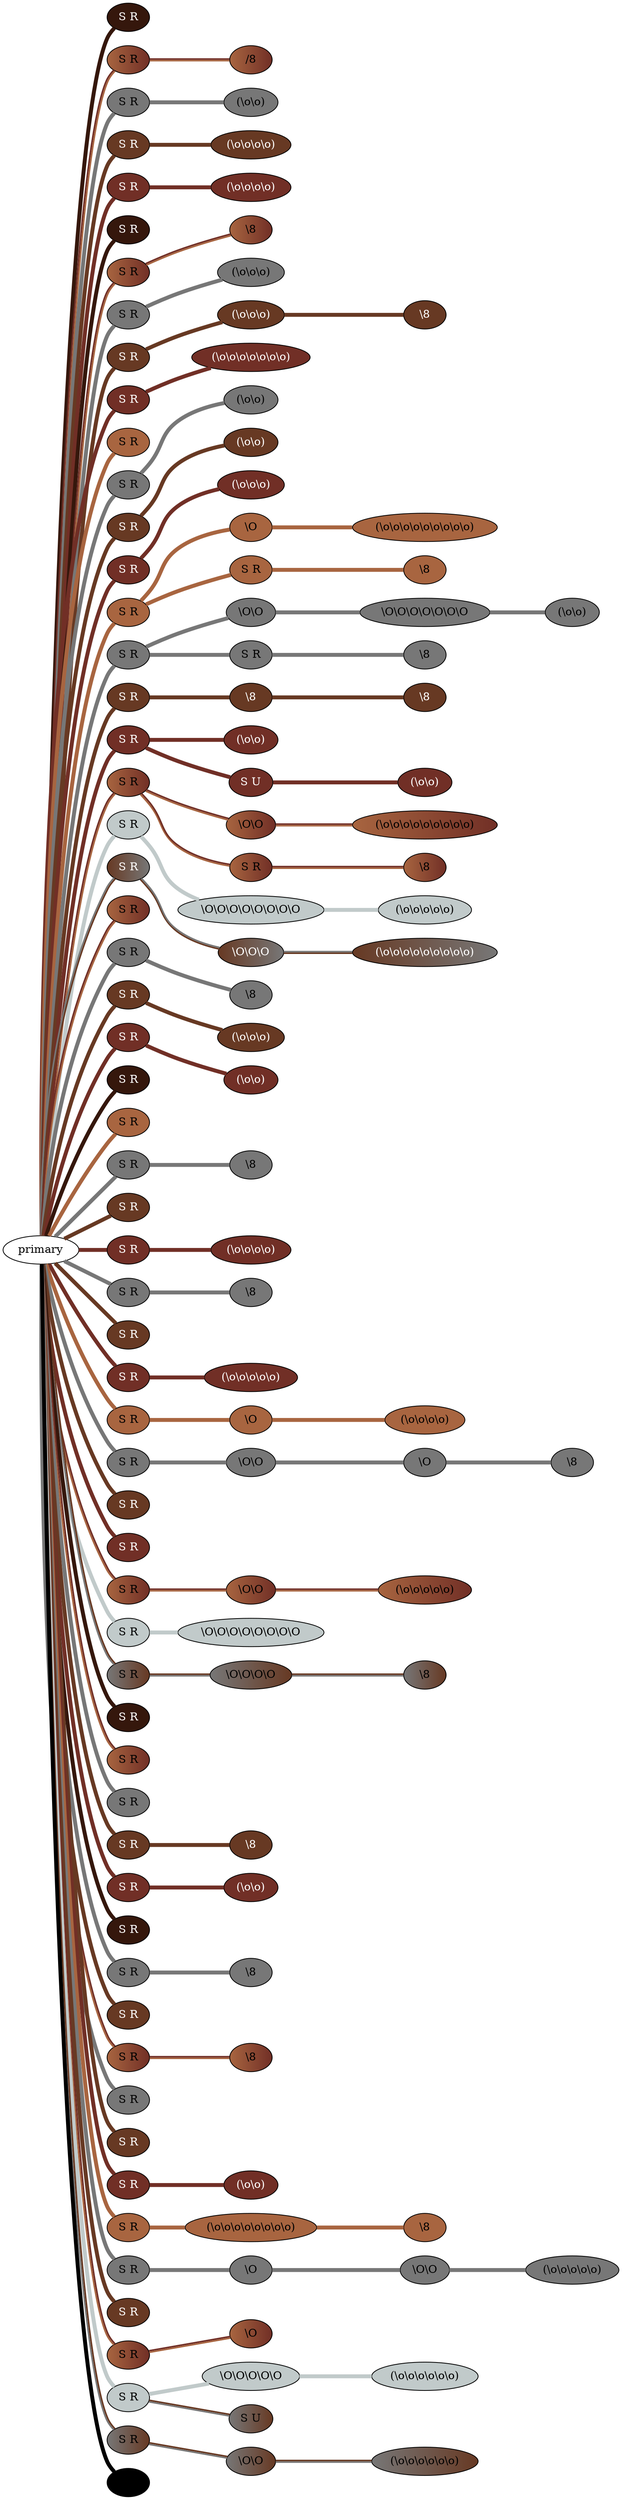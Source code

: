 graph {
 graph [rankdir=LR]
"1" [qtype="pendant_node", pendant_colors="#35170C", pendant_ply="S", pendant_attach="R", pendant_length="0.0", label="S R", style=filled, fillcolor="#35170C", fontcolor="#ffffff"]
"primary" -- "1" [qtype="pendant_link",penwidth=5,color="#35170C"]
"2" [qtype="pendant_node", pendant_colors="#A86540:#712F26", pendant_ply="S", pendant_attach="R", pendant_length="37.0", label="S R", style=filled, fillcolor="#A86540:#712F26", fontcolor="#000000"]
"primary" -- "2" [qtype="pendant_link",penwidth=2,color="#A86540:#712F26"]
"2:0" [qtype="knot_node", knot_value="1", knot_type="E", knot_position="19.5", knot_spin="S", label="/8", style=filled, fillcolor="#A86540:#712F26" , fontcolor="#000000"]
"2" -- "2:0" [qtype="knot_link",penwidth=2,color="#A86540:#712F26"]
"3" [qtype="pendant_node", pendant_colors="#777777", pendant_ply="S", pendant_attach="R", pendant_length="40.0", label="S R", style=filled, fillcolor="#777777", fontcolor="#000000"]
"primary" -- "3" [qtype="pendant_link",penwidth=5,color="#777777"]
"3:0" [qtype="knot_node", knot_value="2", knot_type="L", knot_position="19.5", knot_spin="Z", label="(\\o\\o)", style=filled, fillcolor="#777777" , fontcolor="#000000"]
"3" -- "3:0" [qtype="knot_link",penwidth=5,color="#777777"]
"4" [qtype="pendant_node", pendant_colors="#673923", pendant_ply="S", pendant_attach="R", pendant_length="34.0", label="S R", style=filled, fillcolor="#673923", fontcolor="#ffffff"]
"primary" -- "4" [qtype="pendant_link",penwidth=5,color="#673923"]
"4:0" [qtype="knot_node", knot_value="4", knot_type="L", knot_position="20.0", knot_spin="Z", label="(\\o\\o\\o\\o)", style=filled, fillcolor="#673923" , fontcolor="#ffffff"]
"4" -- "4:0" [qtype="knot_link",penwidth=5,color="#673923"]
"5" [qtype="pendant_node", pendant_colors="#712F26", pendant_ply="S", pendant_attach="R", pendant_length="39.0", label="S R", style=filled, fillcolor="#712F26", fontcolor="#ffffff"]
"primary" -- "5" [qtype="pendant_link",penwidth=5,color="#712F26"]
"5:0" [qtype="knot_node", knot_value="4", knot_type="L", knot_position="19.5", knot_spin="Z", label="(\\o\\o\\o\\o)", style=filled, fillcolor="#712F26" , fontcolor="#ffffff"]
"5" -- "5:0" [qtype="knot_link",penwidth=5,color="#712F26"]
"6" [qtype="pendant_node", pendant_colors="#35170C", pendant_ply="S", pendant_attach="R", pendant_length="1.0", label="S R", style=filled, fillcolor="#35170C", fontcolor="#ffffff"]
"primary" -- "6" [qtype="pendant_link",penwidth=5,color="#35170C"]
"7" [qtype="pendant_node", pendant_colors="#A86540:#712F26", pendant_ply="S", pendant_attach="R", pendant_length="34.0", label="S R", style=filled, fillcolor="#A86540:#712F26", fontcolor="#000000"]
"primary" -- "7" [qtype="pendant_link",penwidth=2,color="#A86540:#712F26"]
"7:0" [qtype="knot_node", knot_value="1", knot_type="E", knot_position="20.0", knot_spin="Z", label="\\8", style=filled, fillcolor="#A86540:#712F26" , fontcolor="#000000"]
"7" -- "7:0" [qtype="knot_link",penwidth=2,color="#A86540:#712F26"]
"8" [qtype="pendant_node", pendant_colors="#777777", pendant_ply="S", pendant_attach="R", pendant_length="40.0", label="S R", style=filled, fillcolor="#777777", fontcolor="#000000"]
"primary" -- "8" [qtype="pendant_link",penwidth=5,color="#777777"]
"8:0" [qtype="knot_node", knot_value="3", knot_type="L", knot_position="19.0", knot_spin="Z", label="(\\o\\o\\o)", style=filled, fillcolor="#777777" , fontcolor="#000000"]
"8" -- "8:0" [qtype="knot_link",penwidth=5,color="#777777"]
"9" [qtype="pendant_node", pendant_colors="#673923", pendant_ply="S", pendant_attach="R", pendant_length="39.0", label="S R", style=filled, fillcolor="#673923", fontcolor="#ffffff"]
"primary" -- "9" [qtype="pendant_link",penwidth=5,color="#673923"]
"9:0" [qtype="knot_node", knot_value="3", knot_type="L", knot_position="20.0", knot_spin="Z", label="(\\o\\o\\o)", style=filled, fillcolor="#673923" , fontcolor="#ffffff"]
"9" -- "9:0" [qtype="knot_link",penwidth=5,color="#673923"]
"9:1" [qtype="knot_node", knot_value="1", knot_type="E", knot_position="21.5", knot_spin="Z", label="\\8", style=filled, fillcolor="#673923" , fontcolor="#ffffff"]
"9:0" -- "9:1" [qtype="knot_link",penwidth=5,color="#673923"]
"10" [qtype="pendant_node", pendant_colors="#712F26", pendant_ply="S", pendant_attach="R", pendant_length="38.0", label="S R", style=filled, fillcolor="#712F26", fontcolor="#ffffff"]
"primary" -- "10" [qtype="pendant_link",penwidth=5,color="#712F26"]
"10:0" [qtype="knot_node", knot_value="7", knot_type="L", knot_position="19.5", knot_spin="Z", label="(\\o\\o\\o\\o\\o\\o\\o)", style=filled, fillcolor="#712F26" , fontcolor="#ffffff"]
"10" -- "10:0" [qtype="knot_link",penwidth=5,color="#712F26"]
"11" [qtype="pendant_node", pendant_colors="#A86540", pendant_ply="S", pendant_attach="R", pendant_length="29.0", label="S R", style=filled, fillcolor="#A86540", fontcolor="#000000"]
"primary" -- "11" [qtype="pendant_link",penwidth=5,color="#A86540"]
"12" [qtype="pendant_node", pendant_colors="#777777", pendant_ply="S", pendant_attach="R", pendant_length="40.0", label="S R", style=filled, fillcolor="#777777", fontcolor="#000000"]
"primary" -- "12" [qtype="pendant_link",penwidth=5,color="#777777"]
"12:0" [qtype="knot_node", knot_value="2", knot_type="L", knot_position="19.0", knot_spin="Z", label="(\\o\\o)", style=filled, fillcolor="#777777" , fontcolor="#000000"]
"12" -- "12:0" [qtype="knot_link",penwidth=5,color="#777777"]
"13" [qtype="pendant_node", pendant_colors="#673923", pendant_ply="S", pendant_attach="R", pendant_length="40.0", label="S R", style=filled, fillcolor="#673923", fontcolor="#ffffff"]
"primary" -- "13" [qtype="pendant_link",penwidth=5,color="#673923"]
"13:0" [qtype="knot_node", knot_value="2", knot_type="L", knot_position="19.0", knot_spin="Z", label="(\\o\\o)", style=filled, fillcolor="#673923" , fontcolor="#ffffff"]
"13" -- "13:0" [qtype="knot_link",penwidth=5,color="#673923"]
"14" [qtype="pendant_node", pendant_colors="#712F26", pendant_ply="S", pendant_attach="R", pendant_length="19.0", label="S R", style=filled, fillcolor="#712F26", fontcolor="#ffffff"]
"primary" -- "14" [qtype="pendant_link",penwidth=5,color="#712F26"]
"14:0" [qtype="knot_node", knot_value="3", knot_type="L", knot_position="18.5", knot_spin="Z", label="(\\o\\o\\o)", style=filled, fillcolor="#712F26" , fontcolor="#ffffff"]
"14" -- "14:0" [qtype="knot_link",penwidth=5,color="#712F26"]
"15" [qtype="pendant_node", pendant_colors="#A86540", pendant_ply="S", pendant_attach="R", pendant_length="36.0", label="S R", style=filled, fillcolor="#A86540", fontcolor="#000000"]
"primary" -- "15" [qtype="pendant_link",penwidth=5,color="#A86540"]
"15:0" [qtype="knot_node", knot_value="1", knot_type="S", knot_position="11.5", knot_spin="Z", label="\\O", style=filled, fillcolor="#A86540" , fontcolor="#000000"]
"15" -- "15:0" [qtype="knot_link",penwidth=5,color="#A86540"]
"15:1" [qtype="knot_node", knot_value="9", knot_type="L", knot_position="19.0", knot_spin="Z", label="(\\o\\o\\o\\o\\o\\o\\o\\o\\o)", style=filled, fillcolor="#A86540" , fontcolor="#000000"]
"15:0" -- "15:1" [qtype="knot_link",penwidth=5,color="#A86540"]
"15s1" [qtype="pendant_node", pendant_colors="#A86540", pendant_ply="S", pendant_attach="R", pendant_length="18.0", label="S R", style=filled, fillcolor="#A86540", fontcolor="#000000"]
"15" -- "15s1" [qtype="pendant_link",penwidth=5,color="#A86540"]
"15s1:0" [qtype="knot_node", knot_value="1", knot_type="E", knot_position="18.0", knot_spin="Z", label="\\8", style=filled, fillcolor="#A86540" , fontcolor="#000000"]
"15s1" -- "15s1:0" [qtype="knot_link",penwidth=5,color="#A86540"]
"16" [qtype="pendant_node", pendant_colors="#777777", pendant_ply="S", pendant_attach="R", pendant_length="37.0", label="S R", style=filled, fillcolor="#777777", fontcolor="#000000"]
"primary" -- "16" [qtype="pendant_link",penwidth=5,color="#777777"]
"16:0" [qtype="knot_node", knot_value="2", knot_type="S", knot_position="6.0", knot_spin="Z", label="\\O\\O", style=filled, fillcolor="#777777" , fontcolor="#000000"]
"16" -- "16:0" [qtype="knot_link",penwidth=5,color="#777777"]
"16:1" [qtype="knot_node", knot_value="7", knot_type="S", knot_position="12.5", knot_spin="Z", label="\\O\\O\\O\\O\\O\\O\\O", style=filled, fillcolor="#777777" , fontcolor="#000000"]
"16:0" -- "16:1" [qtype="knot_link",penwidth=5,color="#777777"]
"16:2" [qtype="knot_node", knot_value="2", knot_type="L", knot_position="19.0", knot_spin="Z", label="(\\o\\o)", style=filled, fillcolor="#777777" , fontcolor="#000000"]
"16:1" -- "16:2" [qtype="knot_link",penwidth=5,color="#777777"]
"16s1" [qtype="pendant_node", pendant_colors="#777777", pendant_ply="S", pendant_attach="R", pendant_length="29.0", label="S R", style=filled, fillcolor="#777777", fontcolor="#000000"]
"16" -- "16s1" [qtype="pendant_link",penwidth=5,color="#777777"]
"16s1:0" [qtype="knot_node", knot_value="1", knot_type="E", knot_position="18.0", knot_spin="Z", label="\\8", style=filled, fillcolor="#777777" , fontcolor="#000000"]
"16s1" -- "16s1:0" [qtype="knot_link",penwidth=5,color="#777777"]
"17" [qtype="pendant_node", pendant_colors="#673923", pendant_ply="S", pendant_attach="R", pendant_length="39.0", label="S R", style=filled, fillcolor="#673923", fontcolor="#ffffff"]
"primary" -- "17" [qtype="pendant_link",penwidth=5,color="#673923"]
"17:0" [qtype="knot_node", knot_value="1", knot_type="E", knot_position="19.0", knot_spin="Z", label="\\8", style=filled, fillcolor="#673923" , fontcolor="#ffffff"]
"17" -- "17:0" [qtype="knot_link",penwidth=5,color="#673923"]
"17:1" [qtype="knot_node", knot_value="1", knot_type="E", knot_position="19.5", knot_spin="Z", label="\\8", style=filled, fillcolor="#673923" , fontcolor="#ffffff"]
"17:0" -- "17:1" [qtype="knot_link",penwidth=5,color="#673923"]
"18" [qtype="pendant_node", pendant_colors="#712F26", pendant_ply="S", pendant_attach="R", pendant_length="39.0", label="S R", style=filled, fillcolor="#712F26", fontcolor="#ffffff"]
"primary" -- "18" [qtype="pendant_link",penwidth=5,color="#712F26"]
"18:0" [qtype="knot_node", knot_value="2", knot_type="L", knot_position="18.0", knot_spin="Z", label="(\\o\\o)", style=filled, fillcolor="#712F26" , fontcolor="#ffffff"]
"18" -- "18:0" [qtype="knot_link",penwidth=5,color="#712F26"]
"18s1" [qtype="pendant_node", pendant_colors="#712F26", pendant_ply="S", pendant_attach="U", pendant_length="30.0", label="S U", style=filled, fillcolor="#712F26", fontcolor="#ffffff"]
"18" -- "18s1" [qtype="pendant_link",penwidth=5,color="#712F26"]
"18s1:0" [qtype="knot_node", knot_value="2", knot_type="L", knot_position="12.0", knot_spin="Z", label="(\\o\\o)", style=filled, fillcolor="#712F26" , fontcolor="#ffffff"]
"18s1" -- "18s1:0" [qtype="knot_link",penwidth=5,color="#712F26"]
"19" [qtype="pendant_node", pendant_colors="#A86540:#712F26", pendant_ply="S", pendant_attach="R", pendant_length="37.0", label="S R", style=filled, fillcolor="#A86540:#712F26", fontcolor="#000000"]
"primary" -- "19" [qtype="pendant_link",penwidth=2,color="#A86540:#712F26"]
"19:0" [qtype="knot_node", knot_value="2", knot_type="S", knot_position="12.0", knot_spin="Z", label="\\O\\O", style=filled, fillcolor="#A86540:#712F26" , fontcolor="#000000"]
"19" -- "19:0" [qtype="knot_link",penwidth=2,color="#A86540:#712F26"]
"19:1" [qtype="knot_node", knot_value="9", knot_type="L", knot_position="19.0", knot_spin="Z", label="(\\o\\o\\o\\o\\o\\o\\o\\o\\o)", style=filled, fillcolor="#A86540:#712F26" , fontcolor="#000000"]
"19:0" -- "19:1" [qtype="knot_link",penwidth=2,color="#A86540:#712F26"]
"19s1" [qtype="pendant_node", pendant_colors="#A86540:#712F26", pendant_ply="S", pendant_attach="R", pendant_length="36.0", label="S R", style=filled, fillcolor="#A86540:#712F26", fontcolor="#000000"]
"19" -- "19s1" [qtype="pendant_link",penwidth=2,color="#A86540:#712F26"]
"19s1:0" [qtype="knot_node", knot_value="1", knot_type="E", knot_position="18.0", knot_spin="Z", label="\\8", style=filled, fillcolor="#A86540:#712F26" , fontcolor="#000000"]
"19s1" -- "19s1:0" [qtype="knot_link",penwidth=2,color="#A86540:#712F26"]
"20" [qtype="pendant_node", pendant_colors="#C1CACA", pendant_ply="S", pendant_attach="R", pendant_length="21.5", label="S R", style=filled, fillcolor="#C1CACA", fontcolor="#000000"]
"primary" -- "20" [qtype="pendant_link",penwidth=5,color="#C1CACA"]
"20:0" [qtype="knot_node", knot_value="8", knot_type="S", knot_position="12.0", knot_spin="Z", label="\\O\\O\\O\\O\\O\\O\\O\\O", style=filled, fillcolor="#C1CACA" , fontcolor="#000000"]
"20" -- "20:0" [qtype="knot_link",penwidth=5,color="#C1CACA"]
"20:1" [qtype="knot_node", knot_value="5", knot_type="L", knot_position="16.5", knot_spin="Z", label="(\\o\\o\\o\\o\\o)", style=filled, fillcolor="#C1CACA" , fontcolor="#000000"]
"20:0" -- "20:1" [qtype="knot_link",penwidth=5,color="#C1CACA"]
"21" [qtype="pendant_node", pendant_colors="#673923:#777777", pendant_ply="S", pendant_attach="R", pendant_length="36.0", label="S R", style=filled, fillcolor="#673923:#777777", fontcolor="#ffffff"]
"primary" -- "21" [qtype="pendant_link",penwidth=2,color="#673923:#777777"]
"21:0" [qtype="knot_node", knot_value="3", knot_type="S", knot_position="12.0", knot_spin="Z", label="\\O\\O\\O", style=filled, fillcolor="#673923:#777777" , fontcolor="#ffffff"]
"21" -- "21:0" [qtype="knot_link",penwidth=2,color="#673923:#777777"]
"21:1" [qtype="knot_node", knot_value="9", knot_type="L", knot_position="19.0", knot_spin="Z", label="(\\o\\o\\o\\o\\o\\o\\o\\o\\o)", style=filled, fillcolor="#673923:#777777" , fontcolor="#ffffff"]
"21:0" -- "21:1" [qtype="knot_link",penwidth=2,color="#673923:#777777"]
"22" [qtype="pendant_node", pendant_colors="#A86540:#712F26", pendant_ply="S", pendant_attach="R", pendant_length="38.0", label="S R", style=filled, fillcolor="#A86540:#712F26", fontcolor="#000000"]
"primary" -- "22" [qtype="pendant_link",penwidth=2,color="#A86540:#712F26"]
"23" [qtype="pendant_node", pendant_colors="#777777", pendant_ply="S", pendant_attach="R", pendant_length="39.0", label="S R", style=filled, fillcolor="#777777", fontcolor="#000000"]
"primary" -- "23" [qtype="pendant_link",penwidth=5,color="#777777"]
"23:0" [qtype="knot_node", knot_value="1", knot_type="E", knot_position="19.0", knot_spin="Z", label="\\8", style=filled, fillcolor="#777777" , fontcolor="#000000"]
"23" -- "23:0" [qtype="knot_link",penwidth=5,color="#777777"]
"24" [qtype="pendant_node", pendant_colors="#673923", pendant_ply="S", pendant_attach="R", pendant_length="40.0", label="S R", style=filled, fillcolor="#673923", fontcolor="#ffffff"]
"primary" -- "24" [qtype="pendant_link",penwidth=5,color="#673923"]
"24:0" [qtype="knot_node", knot_value="3", knot_type="L", knot_position="20.0", knot_spin="Z", label="(\\o\\o\\o)", style=filled, fillcolor="#673923" , fontcolor="#ffffff"]
"24" -- "24:0" [qtype="knot_link",penwidth=5,color="#673923"]
"25" [qtype="pendant_node", pendant_colors="#712F26", pendant_ply="S", pendant_attach="R", pendant_length="38.0", label="S R", style=filled, fillcolor="#712F26", fontcolor="#ffffff"]
"primary" -- "25" [qtype="pendant_link",penwidth=5,color="#712F26"]
"25:0" [qtype="knot_node", knot_value="2", knot_type="L", knot_position="19.0", knot_spin="Z", label="(\\o\\o)", style=filled, fillcolor="#712F26" , fontcolor="#ffffff"]
"25" -- "25:0" [qtype="knot_link",penwidth=5,color="#712F26"]
"26" [qtype="pendant_node", pendant_colors="#35170C", pendant_ply="S", pendant_attach="R", pendant_length="0.0", label="S R", style=filled, fillcolor="#35170C", fontcolor="#ffffff"]
"primary" -- "26" [qtype="pendant_link",penwidth=5,color="#35170C"]
"27" [qtype="pendant_node", pendant_colors="#A86540", pendant_ply="S", pendant_attach="R", pendant_length="39.0", label="S R", style=filled, fillcolor="#A86540", fontcolor="#000000"]
"primary" -- "27" [qtype="pendant_link",penwidth=5,color="#A86540"]
"28" [qtype="pendant_node", pendant_colors="#777777", pendant_ply="S", pendant_attach="R", pendant_length="39.0", label="S R", style=filled, fillcolor="#777777", fontcolor="#000000"]
"primary" -- "28" [qtype="pendant_link",penwidth=5,color="#777777"]
"28:0" [qtype="knot_node", knot_value="1", knot_type="E", knot_position="18.0", knot_spin="Z", label="\\8", style=filled, fillcolor="#777777" , fontcolor="#000000"]
"28" -- "28:0" [qtype="knot_link",penwidth=5,color="#777777"]
"29" [qtype="pendant_node", pendant_colors="#673923", pendant_ply="S", pendant_attach="R", pendant_length="43.0", label="S R", style=filled, fillcolor="#673923", fontcolor="#ffffff"]
"primary" -- "29" [qtype="pendant_link",penwidth=5,color="#673923"]
"30" [qtype="pendant_node", pendant_colors="#712F26", pendant_ply="S", pendant_attach="R", pendant_length="36.0", label="S R", style=filled, fillcolor="#712F26", fontcolor="#ffffff"]
"primary" -- "30" [qtype="pendant_link",penwidth=5,color="#712F26"]
"30:0" [qtype="knot_node", knot_value="4", knot_type="L", knot_position="19.0", knot_spin="Z", label="(\\o\\o\\o\\o)", style=filled, fillcolor="#712F26" , fontcolor="#ffffff"]
"30" -- "30:0" [qtype="knot_link",penwidth=5,color="#712F26"]
"31" [qtype="pendant_node", pendant_colors="#777777", pendant_ply="S", pendant_attach="R", pendant_length="37.0", label="S R", style=filled, fillcolor="#777777", fontcolor="#000000"]
"primary" -- "31" [qtype="pendant_link",penwidth=5,color="#777777"]
"31:0" [qtype="knot_node", knot_value="1", knot_type="E", knot_position="18.5", knot_spin="Z", label="\\8", style=filled, fillcolor="#777777" , fontcolor="#000000"]
"31" -- "31:0" [qtype="knot_link",penwidth=5,color="#777777"]
"32" [qtype="pendant_node", pendant_colors="#673923", pendant_ply="S", pendant_attach="R", pendant_length="23.0", label="S R", style=filled, fillcolor="#673923", fontcolor="#ffffff"]
"primary" -- "32" [qtype="pendant_link",penwidth=5,color="#673923"]
"33" [qtype="pendant_node", pendant_colors="#712F26", pendant_ply="S", pendant_attach="R", pendant_length="26.5", label="S R", style=filled, fillcolor="#712F26", fontcolor="#ffffff"]
"primary" -- "33" [qtype="pendant_link",penwidth=5,color="#712F26"]
"33:0" [qtype="knot_node", knot_value="5", knot_type="L", knot_position="20.0", knot_spin="Z", label="(\\o\\o\\o\\o\\o)", style=filled, fillcolor="#712F26" , fontcolor="#ffffff"]
"33" -- "33:0" [qtype="knot_link",penwidth=5,color="#712F26"]
"34" [qtype="pendant_node", pendant_colors="#A86540", pendant_ply="S", pendant_attach="R", pendant_length="23.0", label="S R", style=filled, fillcolor="#A86540", fontcolor="#000000"]
"primary" -- "34" [qtype="pendant_link",penwidth=5,color="#A86540"]
"34:0" [qtype="knot_node", knot_value="1", knot_type="S", knot_position="12.5", knot_spin="Z", label="\\O", style=filled, fillcolor="#A86540" , fontcolor="#000000"]
"34" -- "34:0" [qtype="knot_link",penwidth=5,color="#A86540"]
"34:1" [qtype="knot_node", knot_value="4", knot_type="L", knot_position="20.5", knot_spin="Z", label="(\\o\\o\\o\\o)", style=filled, fillcolor="#A86540" , fontcolor="#000000"]
"34:0" -- "34:1" [qtype="knot_link",penwidth=5,color="#A86540"]
"35" [qtype="pendant_node", pendant_colors="#777777", pendant_ply="S", pendant_attach="R", pendant_length="23.0", label="S R", style=filled, fillcolor="#777777", fontcolor="#000000"]
"primary" -- "35" [qtype="pendant_link",penwidth=5,color="#777777"]
"35:0" [qtype="knot_node", knot_value="2", knot_type="S", knot_position="7.0", knot_spin="Z", label="\\O\\O", style=filled, fillcolor="#777777" , fontcolor="#000000"]
"35" -- "35:0" [qtype="knot_link",penwidth=5,color="#777777"]
"35:1" [qtype="knot_node", knot_value="1", knot_type="S", knot_position="13.0", knot_spin="Z", label="\\O", style=filled, fillcolor="#777777" , fontcolor="#000000"]
"35:0" -- "35:1" [qtype="knot_link",penwidth=5,color="#777777"]
"35:2" [qtype="knot_node", knot_value="1", knot_type="E", knot_position="20.0", knot_spin="Z", label="\\8", style=filled, fillcolor="#777777" , fontcolor="#000000"]
"35:1" -- "35:2" [qtype="knot_link",penwidth=5,color="#777777"]
"36" [qtype="pendant_node", pendant_colors="#673923", pendant_ply="S", pendant_attach="R", pendant_length="38.0", label="S R", style=filled, fillcolor="#673923", fontcolor="#ffffff"]
"primary" -- "36" [qtype="pendant_link",penwidth=5,color="#673923"]
"37" [qtype="pendant_node", pendant_colors="#712F26", pendant_ply="S", pendant_attach="R", pendant_length="38.0", label="S R", style=filled, fillcolor="#712F26", fontcolor="#ffffff"]
"primary" -- "37" [qtype="pendant_link",penwidth=5,color="#712F26"]
"38" [qtype="pendant_node", pendant_colors="#A86540:#712F26", pendant_ply="S", pendant_attach="R", pendant_length="39.0", label="S R", style=filled, fillcolor="#A86540:#712F26", fontcolor="#000000"]
"primary" -- "38" [qtype="pendant_link",penwidth=2,color="#A86540:#712F26"]
"38:0" [qtype="knot_node", knot_value="2", knot_type="S", knot_position="14.0", knot_spin="Z", label="\\O\\O", style=filled, fillcolor="#A86540:#712F26" , fontcolor="#000000"]
"38" -- "38:0" [qtype="knot_link",penwidth=2,color="#A86540:#712F26"]
"38:1" [qtype="knot_node", knot_value="5", knot_type="L", knot_position="20.5", knot_spin="Z", label="(\\o\\o\\o\\o\\o)", style=filled, fillcolor="#A86540:#712F26" , fontcolor="#000000"]
"38:0" -- "38:1" [qtype="knot_link",penwidth=2,color="#A86540:#712F26"]
"39" [qtype="pendant_node", pendant_colors="#C1CACA", pendant_ply="S", pendant_attach="R", pendant_length="27.0", label="S R", style=filled, fillcolor="#C1CACA", fontcolor="#000000"]
"primary" -- "39" [qtype="pendant_link",penwidth=5,color="#C1CACA"]
"39:0" [qtype="knot_node", knot_value="8", knot_type="S", knot_position="14.0", knot_spin="Z", label="\\O\\O\\O\\O\\O\\O\\O\\O", style=filled, fillcolor="#C1CACA" , fontcolor="#000000"]
"39" -- "39:0" [qtype="knot_link",penwidth=5,color="#C1CACA"]
"40" [qtype="pendant_node", pendant_colors="#777777:#673923", pendant_ply="S", pendant_attach="R", pendant_length="23.0", label="S R", style=filled, fillcolor="#777777:#673923", fontcolor="#000000"]
"primary" -- "40" [qtype="pendant_link",penwidth=2,color="#777777:#673923"]
"40:0" [qtype="knot_node", knot_value="4", knot_type="S", knot_position="14.5", knot_spin="Z", label="\\O\\O\\O\\O", style=filled, fillcolor="#777777:#673923" , fontcolor="#000000"]
"40" -- "40:0" [qtype="knot_link",penwidth=2,color="#777777:#673923"]
"40:1" [qtype="knot_node", knot_value="1", knot_type="E", knot_position="21.0", knot_spin="Z", label="\\8", style=filled, fillcolor="#777777:#673923" , fontcolor="#000000"]
"40:0" -- "40:1" [qtype="knot_link",penwidth=2,color="#777777:#673923"]
"41" [qtype="pendant_node", pendant_colors="#35170C", pendant_ply="S", pendant_attach="R", pendant_length="0.5", label="S R", style=filled, fillcolor="#35170C", fontcolor="#ffffff"]
"primary" -- "41" [qtype="pendant_link",penwidth=5,color="#35170C"]
"42" [qtype="pendant_node", pendant_colors="#A86540:#712F26", pendant_ply="S", pendant_attach="R", pendant_length="40.0", label="S R", style=filled, fillcolor="#A86540:#712F26", fontcolor="#000000"]
"primary" -- "42" [qtype="pendant_link",penwidth=2,color="#A86540:#712F26"]
"43" [qtype="pendant_node", pendant_colors="#777777", pendant_ply="S", pendant_attach="R", pendant_length="30.0", label="S R", style=filled, fillcolor="#777777", fontcolor="#000000"]
"primary" -- "43" [qtype="pendant_link",penwidth=5,color="#777777"]
"44" [qtype="pendant_node", pendant_colors="#673923", pendant_ply="S", pendant_attach="R", pendant_length="39.0", label="S R", style=filled, fillcolor="#673923", fontcolor="#ffffff"]
"primary" -- "44" [qtype="pendant_link",penwidth=5,color="#673923"]
"44:0" [qtype="knot_node", knot_value="1", knot_type="E", knot_position="19.5", knot_spin="Z", label="\\8", style=filled, fillcolor="#673923" , fontcolor="#ffffff"]
"44" -- "44:0" [qtype="knot_link",penwidth=5,color="#673923"]
"45" [qtype="pendant_node", pendant_colors="#712F26", pendant_ply="S", pendant_attach="R", pendant_length="39.0", label="S R", style=filled, fillcolor="#712F26", fontcolor="#ffffff"]
"primary" -- "45" [qtype="pendant_link",penwidth=5,color="#712F26"]
"45:0" [qtype="knot_node", knot_value="2", knot_type="L", knot_position="18.5", knot_spin="Z", label="(\\o\\o)", style=filled, fillcolor="#712F26" , fontcolor="#ffffff"]
"45" -- "45:0" [qtype="knot_link",penwidth=5,color="#712F26"]
"46" [qtype="pendant_node", pendant_colors="#35170C", pendant_ply="S", pendant_attach="R", pendant_length="0.0", label="S R", style=filled, fillcolor="#35170C", fontcolor="#ffffff"]
"primary" -- "46" [qtype="pendant_link",penwidth=5,color="#35170C"]
"47" [qtype="pendant_node", pendant_colors="#777777", pendant_ply="S", pendant_attach="R", pendant_length="28.0", label="S R", style=filled, fillcolor="#777777", fontcolor="#000000"]
"primary" -- "47" [qtype="pendant_link",penwidth=5,color="#777777"]
"47:0" [qtype="knot_node", knot_value="1", knot_type="E", knot_position="19.5", knot_spin="Z", label="\\8", style=filled, fillcolor="#777777" , fontcolor="#000000"]
"47" -- "47:0" [qtype="knot_link",penwidth=5,color="#777777"]
"48" [qtype="pendant_node", pendant_colors="#673923", pendant_ply="S", pendant_attach="R", pendant_length="40.0", label="S R", style=filled, fillcolor="#673923", fontcolor="#ffffff"]
"primary" -- "48" [qtype="pendant_link",penwidth=5,color="#673923"]
"49" [qtype="pendant_node", pendant_colors="#A86540:#712F26", pendant_ply="S", pendant_attach="R", pendant_length="40.0", label="S R", style=filled, fillcolor="#A86540:#712F26", fontcolor="#000000"]
"primary" -- "49" [qtype="pendant_link",penwidth=2,color="#A86540:#712F26"]
"49:0" [qtype="knot_node", knot_value="1", knot_type="E", knot_position="20.0", knot_spin="Z", label="\\8", style=filled, fillcolor="#A86540:#712F26" , fontcolor="#000000"]
"49" -- "49:0" [qtype="knot_link",penwidth=2,color="#A86540:#712F26"]
"50" [qtype="pendant_node", pendant_colors="#777777", pendant_ply="S", pendant_attach="R", pendant_length="30.5", label="S R", style=filled, fillcolor="#777777", fontcolor="#000000"]
"primary" -- "50" [qtype="pendant_link",penwidth=5,color="#777777"]
"51" [qtype="pendant_node", pendant_colors="#673923", pendant_ply="S", pendant_attach="R", pendant_length="41.0", label="S R", style=filled, fillcolor="#673923", fontcolor="#ffffff"]
"primary" -- "51" [qtype="pendant_link",penwidth=5,color="#673923"]
"52" [qtype="pendant_node", pendant_colors="#712F26", pendant_ply="S", pendant_attach="R", pendant_length="40.0", label="S R", style=filled, fillcolor="#712F26", fontcolor="#ffffff"]
"primary" -- "52" [qtype="pendant_link",penwidth=5,color="#712F26"]
"52:0" [qtype="knot_node", knot_value="2", knot_type="L", knot_position="19.0", knot_spin="Z", label="(\\o\\o)", style=filled, fillcolor="#712F26" , fontcolor="#ffffff"]
"52" -- "52:0" [qtype="knot_link",penwidth=5,color="#712F26"]
"53" [qtype="pendant_node", pendant_colors="#A86540", pendant_ply="S", pendant_attach="R", pendant_length="38.0", label="S R", style=filled, fillcolor="#A86540", fontcolor="#000000"]
"primary" -- "53" [qtype="pendant_link",penwidth=5,color="#A86540"]
"53:0" [qtype="knot_node", knot_value="8", knot_type="L", knot_position="20.0", knot_spin="Z", label="(\\o\\o\\o\\o\\o\\o\\o\\o)", style=filled, fillcolor="#A86540" , fontcolor="#000000"]
"53" -- "53:0" [qtype="knot_link",penwidth=5,color="#A86540"]
"53:1" [qtype="knot_node", knot_value="1", knot_type="E", knot_position="21.5", knot_spin="Z", label="\\8", style=filled, fillcolor="#A86540" , fontcolor="#000000"]
"53:0" -- "53:1" [qtype="knot_link",penwidth=5,color="#A86540"]
"54" [qtype="pendant_node", pendant_colors="#777777", pendant_ply="S", pendant_attach="R", pendant_length="23.0", label="S R", style=filled, fillcolor="#777777", fontcolor="#000000"]
"primary" -- "54" [qtype="pendant_link",penwidth=5,color="#777777"]
"54:0" [qtype="knot_node", knot_value="1", knot_type="S", knot_position="6.5", knot_spin="Z", label="\\O", style=filled, fillcolor="#777777" , fontcolor="#000000"]
"54" -- "54:0" [qtype="knot_link",penwidth=5,color="#777777"]
"54:1" [qtype="knot_node", knot_value="2", knot_type="S", knot_position="12.5", knot_spin="Z", label="\\O\\O", style=filled, fillcolor="#777777" , fontcolor="#000000"]
"54:0" -- "54:1" [qtype="knot_link",penwidth=5,color="#777777"]
"54:2" [qtype="knot_node", knot_value="5", knot_type="L", knot_position="19.5", knot_spin="Z", label="(\\o\\o\\o\\o\\o)", style=filled, fillcolor="#777777" , fontcolor="#000000"]
"54:1" -- "54:2" [qtype="knot_link",penwidth=5,color="#777777"]
"55" [qtype="pendant_node", pendant_colors="#673923", pendant_ply="S", pendant_attach="R", pendant_length="40.0", label="S R", style=filled, fillcolor="#673923", fontcolor="#ffffff"]
"primary" -- "55" [qtype="pendant_link",penwidth=5,color="#673923"]
"56" [qtype="pendant_node", pendant_colors="#A86540:#712F26", pendant_ply="S", pendant_attach="R", pendant_length="19.0", label="S R", style=filled, fillcolor="#A86540:#712F26", fontcolor="#000000"]
"primary" -- "56" [qtype="pendant_link",penwidth=2,color="#A86540:#712F26"]
"56:0" [qtype="knot_node", knot_value="1", knot_type="S", knot_position="12.5", knot_spin="Z", label="\\O", style=filled, fillcolor="#A86540:#712F26" , fontcolor="#000000"]
"56" -- "56:0" [qtype="knot_link",penwidth=2,color="#A86540:#712F26"]
"57" [qtype="pendant_node", pendant_colors="#C1CACA", pendant_ply="S", pendant_attach="R", pendant_length="25.0", label="S R", style=filled, fillcolor="#C1CACA", fontcolor="#000000"]
"primary" -- "57" [qtype="pendant_link",penwidth=5,color="#C1CACA"]
"57:0" [qtype="knot_node", knot_value="5", knot_type="S", knot_position="12.5", knot_spin="Z", label="\\O\\O\\O\\O\\O", style=filled, fillcolor="#C1CACA" , fontcolor="#000000"]
"57" -- "57:0" [qtype="knot_link",penwidth=5,color="#C1CACA"]
"57:1" [qtype="knot_node", knot_value="6", knot_type="L", knot_position="18.0", knot_spin="Z", label="(\\o\\o\\o\\o\\o\\o)", style=filled, fillcolor="#C1CACA" , fontcolor="#000000"]
"57:0" -- "57:1" [qtype="knot_link",penwidth=5,color="#C1CACA"]
"57s1" [qtype="pendant_node", pendant_colors="#777777:#673923", pendant_ply="S", pendant_attach="U", pendant_length="37.0", label="S U", style=filled, fillcolor="#777777:#673923", fontcolor="#000000"]
"57" -- "57s1" [qtype="pendant_link",penwidth=2,color="#777777:#673923"]
"58" [qtype="pendant_node", pendant_colors="#777777:#673923", pendant_ply="S", pendant_attach="R", pendant_length="38.0", label="S R", style=filled, fillcolor="#777777:#673923", fontcolor="#000000"]
"primary" -- "58" [qtype="pendant_link",penwidth=2,color="#777777:#673923"]
"58:0" [qtype="knot_node", knot_value="2", knot_type="S", knot_position="12.0", knot_spin="Z", label="\\O\\O", style=filled, fillcolor="#777777:#673923" , fontcolor="#000000"]
"58" -- "58:0" [qtype="knot_link",penwidth=2,color="#777777:#673923"]
"58:1" [qtype="knot_node", knot_value="6", knot_type="L", knot_position="18.0", knot_spin="Z", label="(\\o\\o\\o\\o\\o\\o)", style=filled, fillcolor="#777777:#673923" , fontcolor="#000000"]
"58:0" -- "58:1" [qtype="knot_link",penwidth=2,color="#777777:#673923"]
"K1" [qtype="pendant_node", pendant_colors="#000000", pendant_ply="", pendant_attach="", pendant_length="", label=" ", style=filled, fillcolor="#000000", fontcolor="#ffffff"]
"primary" -- "K1" [qtype="pendant_link",penwidth=5,color="#000000"]
}
